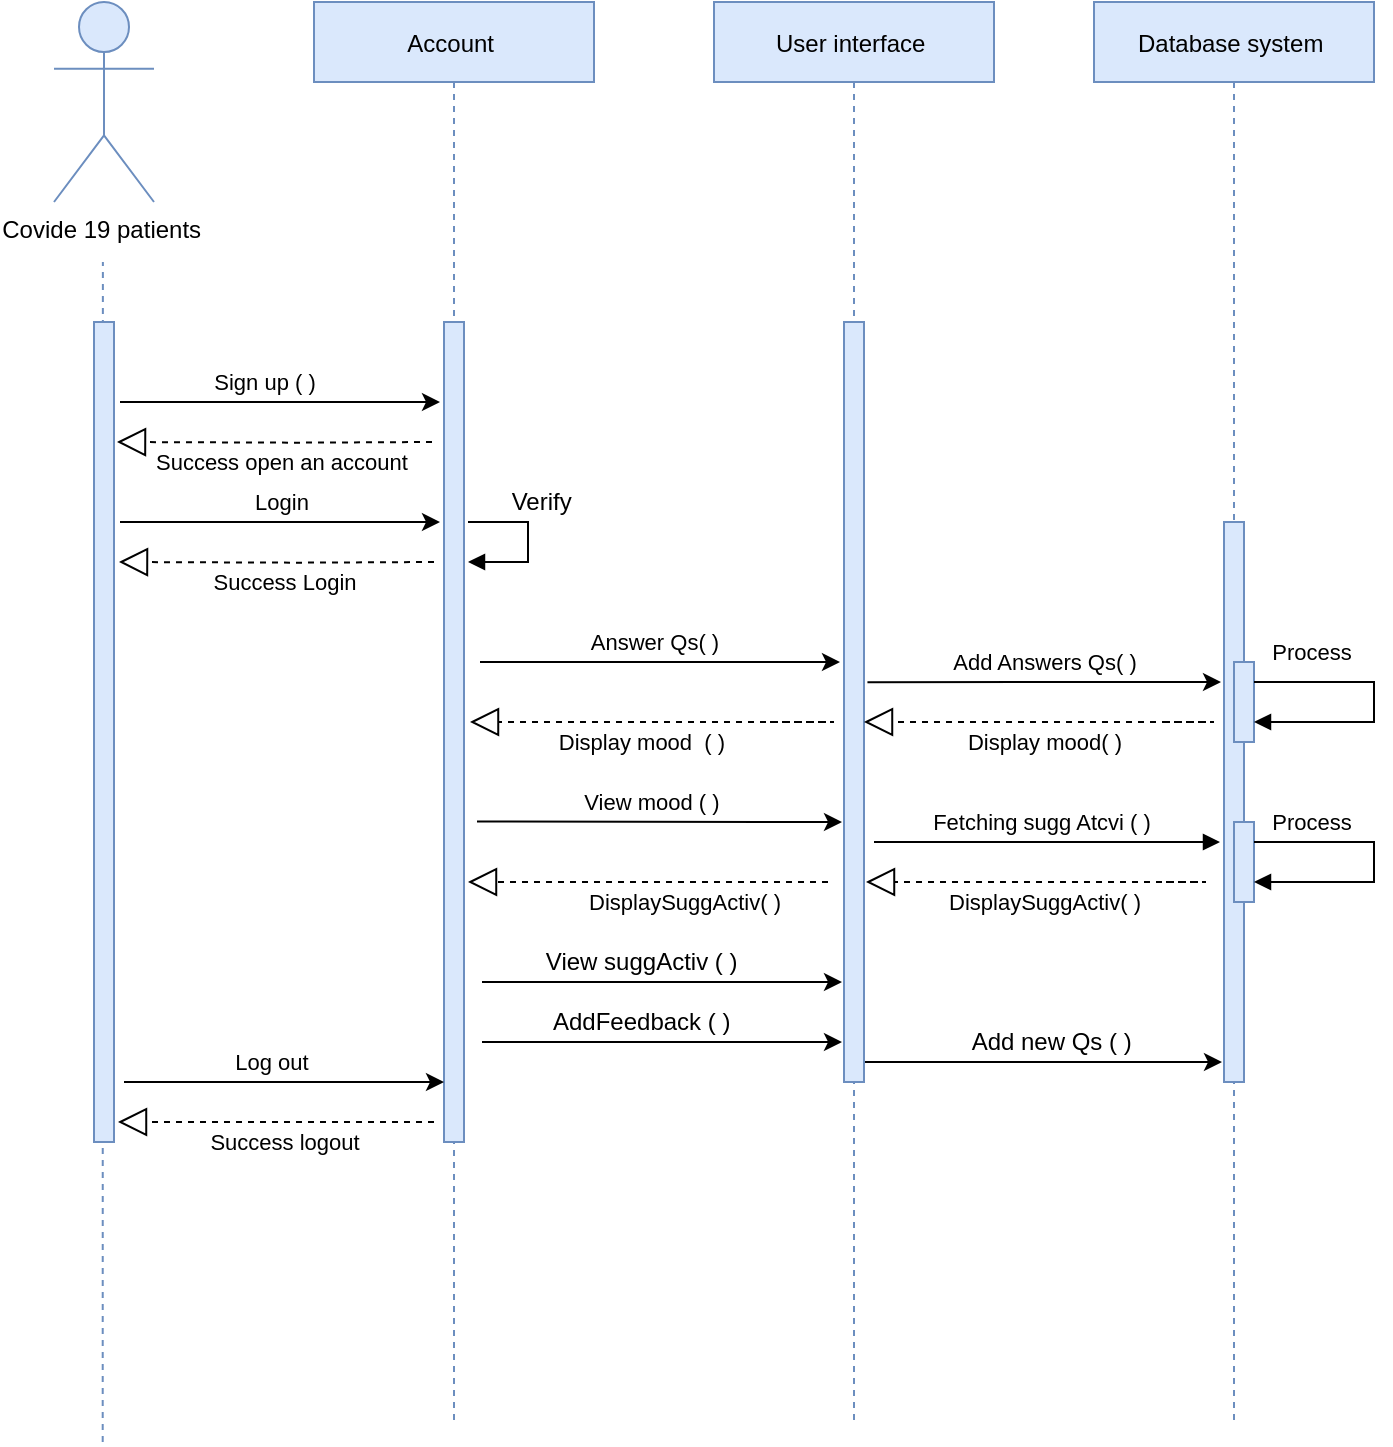 <mxfile version="15.8.6" type="github">
  <diagram id="kgpKYQtTHZ0yAKxKKP6v" name="Page-1">
    <mxGraphModel dx="782" dy="468" grid="1" gridSize="10" guides="1" tooltips="1" connect="1" arrows="1" fold="1" page="1" pageScale="1" pageWidth="850" pageHeight="1100" math="0" shadow="0">
      <root>
        <mxCell id="0" />
        <mxCell id="1" parent="0" />
        <mxCell id="_f1RbuLWEJ0joPGijHF--23" value="Database system " style="shape=umlLifeline;perimeter=lifelinePerimeter;container=1;collapsible=0;recursiveResize=0;rounded=0;shadow=0;strokeWidth=1;fillColor=#dae8fc;strokeColor=#6c8ebf;" parent="1" vertex="1">
          <mxGeometry x="560" y="80" width="140" height="710" as="geometry" />
        </mxCell>
        <mxCell id="_f1RbuLWEJ0joPGijHF--24" value="" style="points=[];perimeter=orthogonalPerimeter;rounded=0;shadow=0;strokeWidth=1;fillColor=#dae8fc;strokeColor=#6c8ebf;" parent="_f1RbuLWEJ0joPGijHF--23" vertex="1">
          <mxGeometry x="65" y="260" width="10" height="280" as="geometry" />
        </mxCell>
        <mxCell id="_f1RbuLWEJ0joPGijHF--59" value="" style="html=1;points=[];perimeter=orthogonalPerimeter;labelBorderColor=none;fillColor=#dae8fc;strokeColor=#6c8ebf;" parent="_f1RbuLWEJ0joPGijHF--23" vertex="1">
          <mxGeometry x="70" y="330" width="10" height="40" as="geometry" />
        </mxCell>
        <mxCell id="_f1RbuLWEJ0joPGijHF--74" value="" style="html=1;points=[];perimeter=orthogonalPerimeter;labelBorderColor=none;fillColor=#dae8fc;strokeColor=#6c8ebf;" parent="_f1RbuLWEJ0joPGijHF--23" vertex="1">
          <mxGeometry x="70" y="410" width="10" height="40" as="geometry" />
        </mxCell>
        <mxCell id="_f1RbuLWEJ0joPGijHF--98" value="&lt;span style=&quot;font-size: 11px ; text-align: left ; background-color: rgb(255 , 255 , 255)&quot;&gt;Process&amp;nbsp;&lt;/span&gt;" style="text;html=1;align=center;verticalAlign=middle;resizable=0;points=[];autosize=1;strokeColor=none;fillColor=none;" parent="_f1RbuLWEJ0joPGijHF--23" vertex="1">
          <mxGeometry x="80" y="315" width="60" height="20" as="geometry" />
        </mxCell>
        <mxCell id="_f1RbuLWEJ0joPGijHF--100" value="&lt;span style=&quot;font-size: 11px ; text-align: left ; background-color: rgb(255 , 255 , 255)&quot;&gt;Process&amp;nbsp;&lt;/span&gt;" style="text;html=1;align=center;verticalAlign=middle;resizable=0;points=[];autosize=1;strokeColor=none;fillColor=none;" parent="_f1RbuLWEJ0joPGijHF--23" vertex="1">
          <mxGeometry x="80" y="400" width="60" height="20" as="geometry" />
        </mxCell>
        <mxCell id="_f1RbuLWEJ0joPGijHF--61" value="" style="edgeStyle=orthogonalEdgeStyle;html=1;align=left;spacingLeft=2;endArrow=block;rounded=0;" parent="_f1RbuLWEJ0joPGijHF--23" edge="1">
          <mxGeometry x="-0.712" y="10" relative="1" as="geometry">
            <mxPoint x="80" y="340" as="sourcePoint" />
            <Array as="points">
              <mxPoint x="140" y="340" />
              <mxPoint x="140" y="360" />
            </Array>
            <mxPoint x="80" y="360" as="targetPoint" />
            <mxPoint as="offset" />
          </mxGeometry>
        </mxCell>
        <mxCell id="_f1RbuLWEJ0joPGijHF--73" value="" style="edgeStyle=orthogonalEdgeStyle;html=1;align=left;spacingLeft=2;endArrow=block;rounded=0;" parent="_f1RbuLWEJ0joPGijHF--23" edge="1">
          <mxGeometry x="-0.859" y="10" relative="1" as="geometry">
            <mxPoint x="80" y="420" as="sourcePoint" />
            <Array as="points">
              <mxPoint x="140" y="420" />
              <mxPoint x="140" y="440" />
            </Array>
            <mxPoint x="80" y="440" as="targetPoint" />
            <mxPoint as="offset" />
          </mxGeometry>
        </mxCell>
        <mxCell id="CC8uu6-L9tHG46O7VcGg-25" value="" style="endArrow=classic;html=1;rounded=0;fontSize=11;exitX=0.548;exitY=0.479;exitDx=0;exitDy=0;exitPerimeter=0;" parent="_f1RbuLWEJ0joPGijHF--23" edge="1" source="3nuBFxr9cyL0pnOWT2aG-5">
          <mxGeometry width="50" height="50" relative="1" as="geometry">
            <mxPoint x="-106" y="340" as="sourcePoint" />
            <mxPoint x="63.5" y="340" as="targetPoint" />
          </mxGeometry>
        </mxCell>
        <mxCell id="CC8uu6-L9tHG46O7VcGg-54" value="" style="endArrow=block;dashed=1;endFill=0;endSize=12;html=1;rounded=0;fontSize=11;" parent="_f1RbuLWEJ0joPGijHF--23" edge="1">
          <mxGeometry width="160" relative="1" as="geometry">
            <mxPoint x="36" y="440" as="sourcePoint" />
            <mxPoint x="-114" y="440" as="targetPoint" />
            <Array as="points">
              <mxPoint x="46" y="440" />
              <mxPoint x="56" y="440" />
              <mxPoint x="36" y="440" />
            </Array>
          </mxGeometry>
        </mxCell>
        <mxCell id="CC8uu6-L9tHG46O7VcGg-53" value="&lt;span style=&quot;background-color: rgb(255 , 255 , 255)&quot;&gt;DisplaySuggActiv( )&lt;/span&gt;" style="text;html=1;align=center;verticalAlign=middle;resizable=0;points=[];autosize=1;strokeColor=none;fillColor=none;fontSize=11;" parent="_f1RbuLWEJ0joPGijHF--23" vertex="1">
          <mxGeometry x="-80" y="440" width="110" height="20" as="geometry" />
        </mxCell>
        <mxCell id="CC8uu6-L9tHG46O7VcGg-65" value="" style="endArrow=classic;html=1;rounded=0;fontSize=11;" parent="_f1RbuLWEJ0joPGijHF--23" edge="1">
          <mxGeometry width="50" height="50" relative="1" as="geometry">
            <mxPoint x="-116" y="530" as="sourcePoint" />
            <mxPoint x="64" y="530" as="targetPoint" />
          </mxGeometry>
        </mxCell>
        <mxCell id="3nuBFxr9cyL0pnOWT2aG-5" value="User interface " style="shape=umlLifeline;perimeter=lifelinePerimeter;container=1;collapsible=0;recursiveResize=0;rounded=0;shadow=0;strokeWidth=1;fillColor=#dae8fc;strokeColor=#6c8ebf;" parent="1" vertex="1">
          <mxGeometry x="370" y="80" width="140" height="710" as="geometry" />
        </mxCell>
        <mxCell id="3nuBFxr9cyL0pnOWT2aG-6" value="" style="points=[];perimeter=orthogonalPerimeter;rounded=0;shadow=0;strokeWidth=1;fillColor=#dae8fc;strokeColor=#6c8ebf;" parent="3nuBFxr9cyL0pnOWT2aG-5" vertex="1">
          <mxGeometry x="65" y="160" width="10" height="380" as="geometry" />
        </mxCell>
        <mxCell id="CC8uu6-L9tHG46O7VcGg-13" value="" style="endArrow=classic;html=1;rounded=0;fontSize=11;" parent="3nuBFxr9cyL0pnOWT2aG-5" edge="1">
          <mxGeometry width="50" height="50" relative="1" as="geometry">
            <mxPoint x="-117" y="330" as="sourcePoint" />
            <mxPoint x="63" y="330" as="targetPoint" />
            <Array as="points">
              <mxPoint x="28" y="330" />
            </Array>
          </mxGeometry>
        </mxCell>
        <mxCell id="CC8uu6-L9tHG46O7VcGg-14" value="&lt;span style=&quot;background-color: rgb(255 , 255 , 255)&quot;&gt;Answer Qs( )&lt;/span&gt;" style="text;html=1;align=center;verticalAlign=middle;resizable=0;points=[];autosize=1;strokeColor=none;fillColor=none;fontSize=11;" parent="3nuBFxr9cyL0pnOWT2aG-5" vertex="1">
          <mxGeometry x="-70" y="310" width="80" height="20" as="geometry" />
        </mxCell>
        <mxCell id="CC8uu6-L9tHG46O7VcGg-33" value="" style="endArrow=block;dashed=1;endFill=0;endSize=12;html=1;rounded=0;fontSize=11;" parent="3nuBFxr9cyL0pnOWT2aG-5" edge="1">
          <mxGeometry width="160" relative="1" as="geometry">
            <mxPoint x="28" y="360" as="sourcePoint" />
            <mxPoint x="-122" y="360" as="targetPoint" />
            <Array as="points">
              <mxPoint x="38" y="360" />
              <mxPoint x="60" y="360" />
              <mxPoint x="28" y="360" />
            </Array>
          </mxGeometry>
        </mxCell>
        <mxCell id="_f1RbuLWEJ0joPGijHF--18" value="" style="endArrow=none;dashed=1;html=1;rounded=0;fillColor=#dae8fc;strokeColor=#6c8ebf;" parent="1" edge="1">
          <mxGeometry width="50" height="50" relative="1" as="geometry">
            <mxPoint x="64.35" y="800" as="sourcePoint" />
            <mxPoint x="64.44" y="210" as="targetPoint" />
          </mxGeometry>
        </mxCell>
        <mxCell id="_f1RbuLWEJ0joPGijHF--1" value="Covide 19 patients&amp;nbsp;" style="shape=umlActor;verticalLabelPosition=bottom;verticalAlign=top;html=1;outlineConnect=0;fillColor=#dae8fc;strokeColor=#6c8ebf;" parent="1" vertex="1">
          <mxGeometry x="40" y="80" width="50" height="100" as="geometry" />
        </mxCell>
        <mxCell id="_f1RbuLWEJ0joPGijHF--14" value="" style="html=1;points=[];perimeter=orthogonalPerimeter;labelBorderColor=none;fillColor=#dae8fc;strokeColor=#6c8ebf;" parent="1" vertex="1">
          <mxGeometry x="60" y="240" width="10" height="410" as="geometry" />
        </mxCell>
        <mxCell id="_f1RbuLWEJ0joPGijHF--25" value="Account " style="shape=umlLifeline;perimeter=lifelinePerimeter;container=1;collapsible=0;recursiveResize=0;rounded=0;shadow=0;strokeWidth=1;fillColor=#dae8fc;strokeColor=#6c8ebf;" parent="1" vertex="1">
          <mxGeometry x="170" y="80" width="140" height="710" as="geometry" />
        </mxCell>
        <mxCell id="_f1RbuLWEJ0joPGijHF--26" value="" style="points=[];perimeter=orthogonalPerimeter;rounded=0;shadow=0;strokeWidth=1;fillColor=#dae8fc;strokeColor=#6c8ebf;" parent="_f1RbuLWEJ0joPGijHF--25" vertex="1">
          <mxGeometry x="65" y="160" width="10" height="410" as="geometry" />
        </mxCell>
        <mxCell id="_f1RbuLWEJ0joPGijHF--103" value="&lt;span style=&quot;font-size: 11px ; background-color: rgb(255 , 255 , 255)&quot;&gt;Success open&amp;nbsp;&lt;/span&gt;&lt;span style=&quot;font-size: 11px ; background-color: rgb(255 , 255 , 255)&quot;&gt;an account&amp;nbsp;&lt;/span&gt;" style="text;html=1;align=center;verticalAlign=middle;resizable=0;points=[];autosize=1;strokeColor=none;fillColor=none;" parent="_f1RbuLWEJ0joPGijHF--25" vertex="1">
          <mxGeometry x="-85" y="220" width="140" height="20" as="geometry" />
        </mxCell>
        <mxCell id="_f1RbuLWEJ0joPGijHF--109" value="" style="edgeStyle=orthogonalEdgeStyle;html=1;align=left;spacingLeft=2;endArrow=block;rounded=0;" parent="_f1RbuLWEJ0joPGijHF--25" edge="1">
          <mxGeometry x="-0.6" y="10" relative="1" as="geometry">
            <mxPoint x="77" y="260" as="sourcePoint" />
            <Array as="points">
              <mxPoint x="107" y="260" />
              <mxPoint x="107" y="280" />
            </Array>
            <mxPoint x="77" y="280" as="targetPoint" />
            <mxPoint as="offset" />
          </mxGeometry>
        </mxCell>
        <mxCell id="_f1RbuLWEJ0joPGijHF--114" value="&lt;span style=&quot;text-align: left; background-color: rgb(255, 255, 255); font-size: 12px;&quot;&gt;&lt;font style=&quot;font-size: 12px;&quot;&gt;Verify&amp;nbsp;&lt;/font&gt;&lt;/span&gt;" style="text;html=1;align=center;verticalAlign=middle;resizable=0;points=[];autosize=1;strokeColor=none;fillColor=none;fontSize=12;" parent="_f1RbuLWEJ0joPGijHF--25" vertex="1">
          <mxGeometry x="90" y="240" width="50" height="20" as="geometry" />
        </mxCell>
        <mxCell id="CC8uu6-L9tHG46O7VcGg-74" value="Success logout" style="text;html=1;align=center;verticalAlign=middle;resizable=0;points=[];autosize=1;strokeColor=none;fillColor=none;fontSize=11;" parent="_f1RbuLWEJ0joPGijHF--25" vertex="1">
          <mxGeometry x="-60" y="560" width="90" height="20" as="geometry" />
        </mxCell>
        <mxCell id="yV3Geti3wbydUvXnc_hS-4" value="" style="endArrow=block;dashed=1;endFill=0;endSize=12;html=1;rounded=0;fontSize=11;entryX=1;entryY=0.153;entryDx=0;entryDy=0;entryPerimeter=0;" edge="1" parent="_f1RbuLWEJ0joPGijHF--25">
          <mxGeometry width="160" relative="1" as="geometry">
            <mxPoint x="59" y="220" as="sourcePoint" />
            <mxPoint x="-98.5" y="220" as="targetPoint" />
            <Array as="points">
              <mxPoint x="-8.5" y="220.33" />
            </Array>
          </mxGeometry>
        </mxCell>
        <mxCell id="_f1RbuLWEJ0joPGijHF--93" value="&lt;span&gt;AddFeedback ( )&amp;nbsp;&lt;/span&gt;" style="text;html=1;align=center;verticalAlign=middle;resizable=0;points=[];autosize=1;strokeColor=none;fillColor=none;" parent="1" vertex="1">
          <mxGeometry x="280" y="580" width="110" height="20" as="geometry" />
        </mxCell>
        <mxCell id="_f1RbuLWEJ0joPGijHF--95" value="Add new Qs ( )&amp;nbsp;" style="text;html=1;align=center;verticalAlign=middle;resizable=0;points=[];autosize=1;strokeColor=none;fillColor=none;" parent="1" vertex="1">
          <mxGeometry x="490" y="590" width="100" height="20" as="geometry" />
        </mxCell>
        <mxCell id="_f1RbuLWEJ0joPGijHF--106" value="" style="edgeStyle=elbowEdgeStyle;elbow=horizontal;endArrow=classic;html=1;rounded=0;" parent="1" source="_f1RbuLWEJ0joPGijHF--25" target="_f1RbuLWEJ0joPGijHF--25" edge="1">
          <mxGeometry width="50" height="50" relative="1" as="geometry">
            <mxPoint x="200" y="490" as="sourcePoint" />
            <mxPoint x="250" y="440" as="targetPoint" />
            <Array as="points">
              <mxPoint x="300" y="450" />
              <mxPoint x="360" y="435" />
              <mxPoint x="320" y="445" />
              <mxPoint x="300" y="435" />
            </Array>
          </mxGeometry>
        </mxCell>
        <mxCell id="CC8uu6-L9tHG46O7VcGg-6" value="&lt;span style=&quot;background-color: rgb(255 , 255 , 255)&quot;&gt;Sign up ( )&lt;/span&gt;" style="text;html=1;align=center;verticalAlign=middle;resizable=0;points=[];autosize=1;strokeColor=none;fillColor=none;fontSize=11;" parent="1" vertex="1">
          <mxGeometry x="110" y="260" width="70" height="20" as="geometry" />
        </mxCell>
        <mxCell id="CC8uu6-L9tHG46O7VcGg-10" value="" style="endArrow=classic;html=1;rounded=0;fontSize=11;" parent="1" edge="1">
          <mxGeometry width="50" height="50" relative="1" as="geometry">
            <mxPoint x="73" y="280" as="sourcePoint" />
            <mxPoint x="233" y="280" as="targetPoint" />
          </mxGeometry>
        </mxCell>
        <mxCell id="CC8uu6-L9tHG46O7VcGg-11" value="" style="endArrow=classic;html=1;rounded=0;fontSize=11;" parent="1" edge="1">
          <mxGeometry width="50" height="50" relative="1" as="geometry">
            <mxPoint x="73" y="340" as="sourcePoint" />
            <mxPoint x="233" y="340" as="targetPoint" />
          </mxGeometry>
        </mxCell>
        <mxCell id="CC8uu6-L9tHG46O7VcGg-12" value="Login&amp;nbsp;" style="text;html=1;align=center;verticalAlign=middle;resizable=0;points=[];autosize=1;strokeColor=none;fillColor=none;fontSize=11;" parent="1" vertex="1">
          <mxGeometry x="130" y="320" width="50" height="20" as="geometry" />
        </mxCell>
        <mxCell id="CC8uu6-L9tHG46O7VcGg-15" value="&lt;span style=&quot;background-color: rgb(255 , 255 , 255)&quot;&gt;Success Login&lt;/span&gt;" style="text;html=1;align=center;verticalAlign=middle;resizable=0;points=[];autosize=1;strokeColor=none;fillColor=none;fontSize=11;" parent="1" vertex="1">
          <mxGeometry x="110" y="360" width="90" height="20" as="geometry" />
        </mxCell>
        <mxCell id="CC8uu6-L9tHG46O7VcGg-16" value="" style="endArrow=block;dashed=1;endFill=0;endSize=12;html=1;rounded=0;fontSize=11;entryX=1;entryY=0.153;entryDx=0;entryDy=0;entryPerimeter=0;" parent="1" edge="1">
          <mxGeometry width="160" relative="1" as="geometry">
            <mxPoint x="230" y="360" as="sourcePoint" />
            <mxPoint x="72.5" y="360" as="targetPoint" />
            <Array as="points">
              <mxPoint x="162.5" y="360.33" />
            </Array>
          </mxGeometry>
        </mxCell>
        <mxCell id="CC8uu6-L9tHG46O7VcGg-17" value="Log out&amp;nbsp;" style="text;html=1;align=center;verticalAlign=middle;resizable=0;points=[];autosize=1;strokeColor=none;fillColor=none;fontSize=11;" parent="1" vertex="1">
          <mxGeometry x="120" y="600" width="60" height="20" as="geometry" />
        </mxCell>
        <mxCell id="CC8uu6-L9tHG46O7VcGg-22" value="&lt;span style=&quot;background-color: rgb(255 , 255 , 255)&quot;&gt;Add Answers Qs( )&lt;/span&gt;" style="text;html=1;align=center;verticalAlign=middle;resizable=0;points=[];autosize=1;strokeColor=none;fillColor=none;fontSize=11;" parent="1" vertex="1">
          <mxGeometry x="480" y="400" width="110" height="20" as="geometry" />
        </mxCell>
        <mxCell id="CC8uu6-L9tHG46O7VcGg-29" value="&lt;span style=&quot;background-color: rgb(255 , 255 , 255)&quot;&gt;Display mood( )&lt;/span&gt;" style="text;html=1;align=center;verticalAlign=middle;resizable=0;points=[];autosize=1;strokeColor=none;fillColor=none;fontSize=11;" parent="1" vertex="1">
          <mxGeometry x="490" y="440" width="90" height="20" as="geometry" />
        </mxCell>
        <mxCell id="CC8uu6-L9tHG46O7VcGg-30" value="" style="endArrow=block;dashed=1;endFill=0;endSize=12;html=1;rounded=0;fontSize=11;" parent="1" edge="1">
          <mxGeometry width="160" relative="1" as="geometry">
            <mxPoint x="595" y="440" as="sourcePoint" />
            <mxPoint x="445" y="440" as="targetPoint" />
            <Array as="points">
              <mxPoint x="605" y="440" />
              <mxPoint x="620" y="440" />
              <mxPoint x="595" y="440" />
            </Array>
          </mxGeometry>
        </mxCell>
        <mxCell id="CC8uu6-L9tHG46O7VcGg-34" value="Display mood &amp;nbsp;( )&amp;nbsp;" style="text;html=1;align=center;verticalAlign=middle;resizable=0;points=[];autosize=1;strokeColor=none;fillColor=none;fontSize=11;" parent="1" vertex="1">
          <mxGeometry x="285" y="440" width="100" height="20" as="geometry" />
        </mxCell>
        <mxCell id="CC8uu6-L9tHG46O7VcGg-36" value="" style="endArrow=block;endFill=1;html=1;edgeStyle=orthogonalEdgeStyle;align=left;verticalAlign=top;rounded=0;fontSize=11;" parent="1" edge="1">
          <mxGeometry x="-1" y="-96" relative="1" as="geometry">
            <mxPoint x="450" y="500" as="sourcePoint" />
            <mxPoint x="623" y="500" as="targetPoint" />
            <mxPoint x="-65" y="-26" as="offset" />
          </mxGeometry>
        </mxCell>
        <mxCell id="_f1RbuLWEJ0joPGijHF--82" value="View suggActiv ( )&amp;nbsp;" style="text;html=1;align=center;verticalAlign=middle;resizable=0;points=[];autosize=1;strokeColor=none;fillColor=none;" parent="1" vertex="1">
          <mxGeometry x="280" y="550" width="110" height="20" as="geometry" />
        </mxCell>
        <mxCell id="CC8uu6-L9tHG46O7VcGg-49" value="Fetching sugg Atcvi ( )&amp;nbsp;" style="text;html=1;align=center;verticalAlign=middle;resizable=0;points=[];autosize=1;strokeColor=none;fillColor=none;fontSize=11;" parent="1" vertex="1">
          <mxGeometry x="470" y="480" width="130" height="20" as="geometry" />
        </mxCell>
        <mxCell id="CC8uu6-L9tHG46O7VcGg-52" value="&lt;span style=&quot;background-color: rgb(255 , 255 , 255)&quot;&gt;DisplaySuggActiv( )&lt;/span&gt;" style="text;html=1;align=center;verticalAlign=middle;resizable=0;points=[];autosize=1;strokeColor=none;fillColor=none;fontSize=11;" parent="1" vertex="1">
          <mxGeometry x="300" y="520" width="110" height="20" as="geometry" />
        </mxCell>
        <mxCell id="CC8uu6-L9tHG46O7VcGg-57" value="" style="endArrow=block;dashed=1;endFill=0;endSize=12;html=1;rounded=0;fontSize=11;" parent="1" edge="1">
          <mxGeometry width="160" relative="1" as="geometry">
            <mxPoint x="427" y="520" as="sourcePoint" />
            <mxPoint x="247" y="520" as="targetPoint" />
          </mxGeometry>
        </mxCell>
        <mxCell id="CC8uu6-L9tHG46O7VcGg-63" value="" style="endArrow=classic;html=1;rounded=0;fontSize=11;" parent="1" edge="1">
          <mxGeometry width="50" height="50" relative="1" as="geometry">
            <mxPoint x="254" y="570" as="sourcePoint" />
            <mxPoint x="434" y="570" as="targetPoint" />
          </mxGeometry>
        </mxCell>
        <mxCell id="CC8uu6-L9tHG46O7VcGg-64" value="" style="endArrow=classic;html=1;rounded=0;fontSize=11;" parent="1" edge="1">
          <mxGeometry width="50" height="50" relative="1" as="geometry">
            <mxPoint x="251.5" y="489.77" as="sourcePoint" />
            <mxPoint x="434" y="490" as="targetPoint" />
          </mxGeometry>
        </mxCell>
        <mxCell id="CC8uu6-L9tHG46O7VcGg-66" value="View mood ( )&amp;nbsp;" style="text;html=1;align=center;verticalAlign=middle;resizable=0;points=[];autosize=1;strokeColor=none;fillColor=none;fontSize=11;" parent="1" vertex="1">
          <mxGeometry x="295" y="470" width="90" height="20" as="geometry" />
        </mxCell>
        <mxCell id="CC8uu6-L9tHG46O7VcGg-69" value="" style="endArrow=classic;html=1;rounded=0;fontSize=11;" parent="1" edge="1">
          <mxGeometry width="50" height="50" relative="1" as="geometry">
            <mxPoint x="254" y="600" as="sourcePoint" />
            <mxPoint x="434" y="600" as="targetPoint" />
          </mxGeometry>
        </mxCell>
        <mxCell id="CC8uu6-L9tHG46O7VcGg-18" value="" style="endArrow=classic;html=1;rounded=0;fontSize=11;" parent="1" edge="1">
          <mxGeometry width="50" height="50" relative="1" as="geometry">
            <mxPoint x="75" y="620" as="sourcePoint" />
            <mxPoint x="235" y="620" as="targetPoint" />
          </mxGeometry>
        </mxCell>
        <mxCell id="CC8uu6-L9tHG46O7VcGg-71" value="" style="endArrow=block;dashed=1;endFill=0;endSize=12;html=1;rounded=0;fontSize=11;" parent="1" edge="1">
          <mxGeometry width="160" relative="1" as="geometry">
            <mxPoint x="230" y="640" as="sourcePoint" />
            <mxPoint x="72" y="640" as="targetPoint" />
            <Array as="points" />
          </mxGeometry>
        </mxCell>
      </root>
    </mxGraphModel>
  </diagram>
</mxfile>
